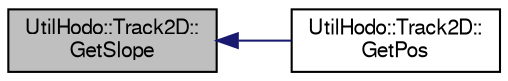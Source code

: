 digraph "UtilHodo::Track2D::GetSlope"
{
  bgcolor="transparent";
  edge [fontname="FreeSans",fontsize="10",labelfontname="FreeSans",labelfontsize="10"];
  node [fontname="FreeSans",fontsize="10",shape=record];
  rankdir="LR";
  Node1 [label="UtilHodo::Track2D::\lGetSlope",height=0.2,width=0.4,color="black", fillcolor="grey75", style="filled" fontcolor="black"];
  Node1 -> Node2 [dir="back",color="midnightblue",fontsize="10",style="solid",fontname="FreeSans"];
  Node2 [label="UtilHodo::Track2D::\lGetPos",height=0.2,width=0.4,color="black",URL="$dd/df6/structUtilHodo_1_1Track2D.html#ade9cb338234eb15522050028394cd1fd"];
}
